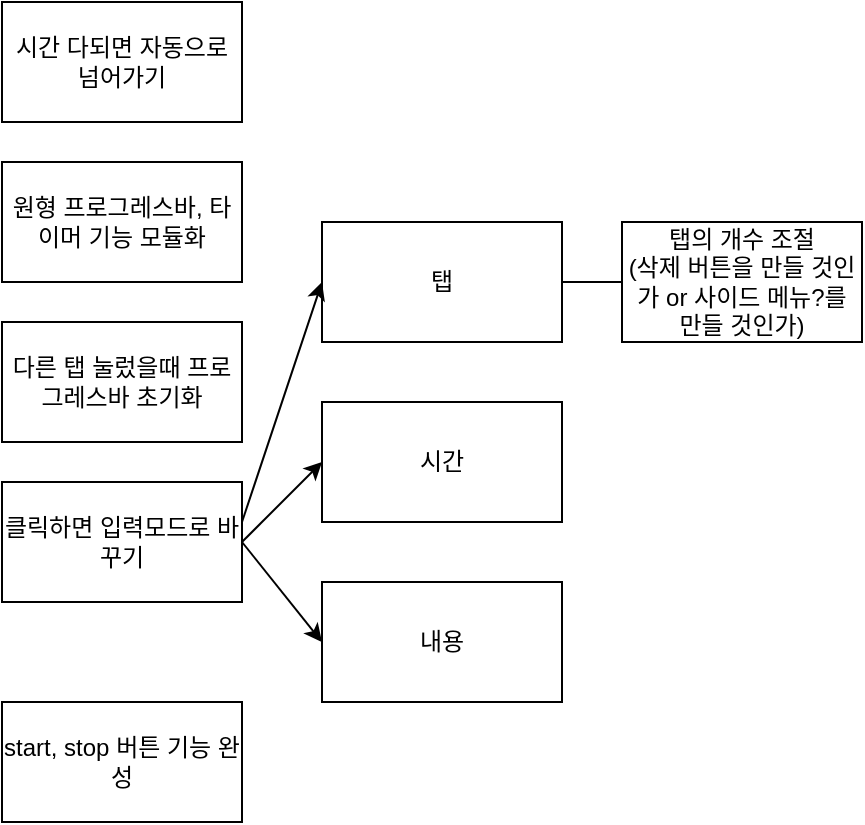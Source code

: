 <mxfile version="14.1.6" type="device"><diagram id="y59jvQhSsCpeCmdudyNY" name="Page-1"><mxGraphModel dx="750" dy="436" grid="1" gridSize="10" guides="1" tooltips="1" connect="1" arrows="1" fold="1" page="1" pageScale="1" pageWidth="827" pageHeight="1169" math="0" shadow="0"><root><mxCell id="0"/><mxCell id="1" parent="0"/><mxCell id="HyNkMoy1Y8ZhEA1-K77r-1" value="시간 다되면 자동으로 넘어가기" style="rounded=0;whiteSpace=wrap;html=1;" vertex="1" parent="1"><mxGeometry x="80" y="110" width="120" height="60" as="geometry"/></mxCell><mxCell id="HyNkMoy1Y8ZhEA1-K77r-2" value="원형 프로그레스바, 타이머 기능 모듈화" style="rounded=0;whiteSpace=wrap;html=1;" vertex="1" parent="1"><mxGeometry x="80" y="190" width="120" height="60" as="geometry"/></mxCell><mxCell id="HyNkMoy1Y8ZhEA1-K77r-3" value="다른 탭 눌렀을때 프로그레스바 초기화" style="rounded=0;whiteSpace=wrap;html=1;" vertex="1" parent="1"><mxGeometry x="80" y="270" width="120" height="60" as="geometry"/></mxCell><mxCell id="HyNkMoy1Y8ZhEA1-K77r-5" value="클릭하면 입력모드로 바꾸기" style="rounded=0;whiteSpace=wrap;html=1;" vertex="1" parent="1"><mxGeometry x="80" y="350" width="120" height="60" as="geometry"/></mxCell><mxCell id="HyNkMoy1Y8ZhEA1-K77r-6" value="시간" style="rounded=0;whiteSpace=wrap;html=1;" vertex="1" parent="1"><mxGeometry x="240" y="310" width="120" height="60" as="geometry"/></mxCell><mxCell id="HyNkMoy1Y8ZhEA1-K77r-7" value="내용" style="rounded=0;whiteSpace=wrap;html=1;" vertex="1" parent="1"><mxGeometry x="240" y="400" width="120" height="60" as="geometry"/></mxCell><mxCell id="HyNkMoy1Y8ZhEA1-K77r-8" value="탭" style="rounded=0;whiteSpace=wrap;html=1;" vertex="1" parent="1"><mxGeometry x="240" y="220" width="120" height="60" as="geometry"/></mxCell><mxCell id="HyNkMoy1Y8ZhEA1-K77r-12" value="" style="endArrow=classic;html=1;entryX=0;entryY=0.5;entryDx=0;entryDy=0;" edge="1" parent="1" target="HyNkMoy1Y8ZhEA1-K77r-8"><mxGeometry width="50" height="50" relative="1" as="geometry"><mxPoint x="200" y="370" as="sourcePoint"/><mxPoint x="250" y="320" as="targetPoint"/></mxGeometry></mxCell><mxCell id="HyNkMoy1Y8ZhEA1-K77r-13" value="" style="endArrow=classic;html=1;entryX=0;entryY=0.5;entryDx=0;entryDy=0;" edge="1" parent="1" target="HyNkMoy1Y8ZhEA1-K77r-6"><mxGeometry width="50" height="50" relative="1" as="geometry"><mxPoint x="200" y="380" as="sourcePoint"/><mxPoint x="250" y="330" as="targetPoint"/></mxGeometry></mxCell><mxCell id="HyNkMoy1Y8ZhEA1-K77r-14" value="" style="endArrow=classic;html=1;entryX=0;entryY=0.5;entryDx=0;entryDy=0;" edge="1" parent="1" target="HyNkMoy1Y8ZhEA1-K77r-7"><mxGeometry width="50" height="50" relative="1" as="geometry"><mxPoint x="200" y="380" as="sourcePoint"/><mxPoint x="250" y="330" as="targetPoint"/></mxGeometry></mxCell><mxCell id="HyNkMoy1Y8ZhEA1-K77r-16" value="탭의 개수 조절&lt;br&gt;(삭제 버튼을 만들 것인가 or 사이드 메뉴?를 만들 것인가)" style="rounded=0;whiteSpace=wrap;html=1;" vertex="1" parent="1"><mxGeometry x="390" y="220" width="120" height="60" as="geometry"/></mxCell><mxCell id="HyNkMoy1Y8ZhEA1-K77r-18" value="" style="endArrow=none;html=1;entryX=0;entryY=0.5;entryDx=0;entryDy=0;" edge="1" parent="1" source="HyNkMoy1Y8ZhEA1-K77r-8" target="HyNkMoy1Y8ZhEA1-K77r-16"><mxGeometry width="50" height="50" relative="1" as="geometry"><mxPoint x="360" y="300" as="sourcePoint"/><mxPoint x="390" y="257" as="targetPoint"/></mxGeometry></mxCell><mxCell id="HyNkMoy1Y8ZhEA1-K77r-19" value="start, stop 버튼 기능 완성" style="rounded=0;whiteSpace=wrap;html=1;" vertex="1" parent="1"><mxGeometry x="80" y="460" width="120" height="60" as="geometry"/></mxCell></root></mxGraphModel></diagram></mxfile>